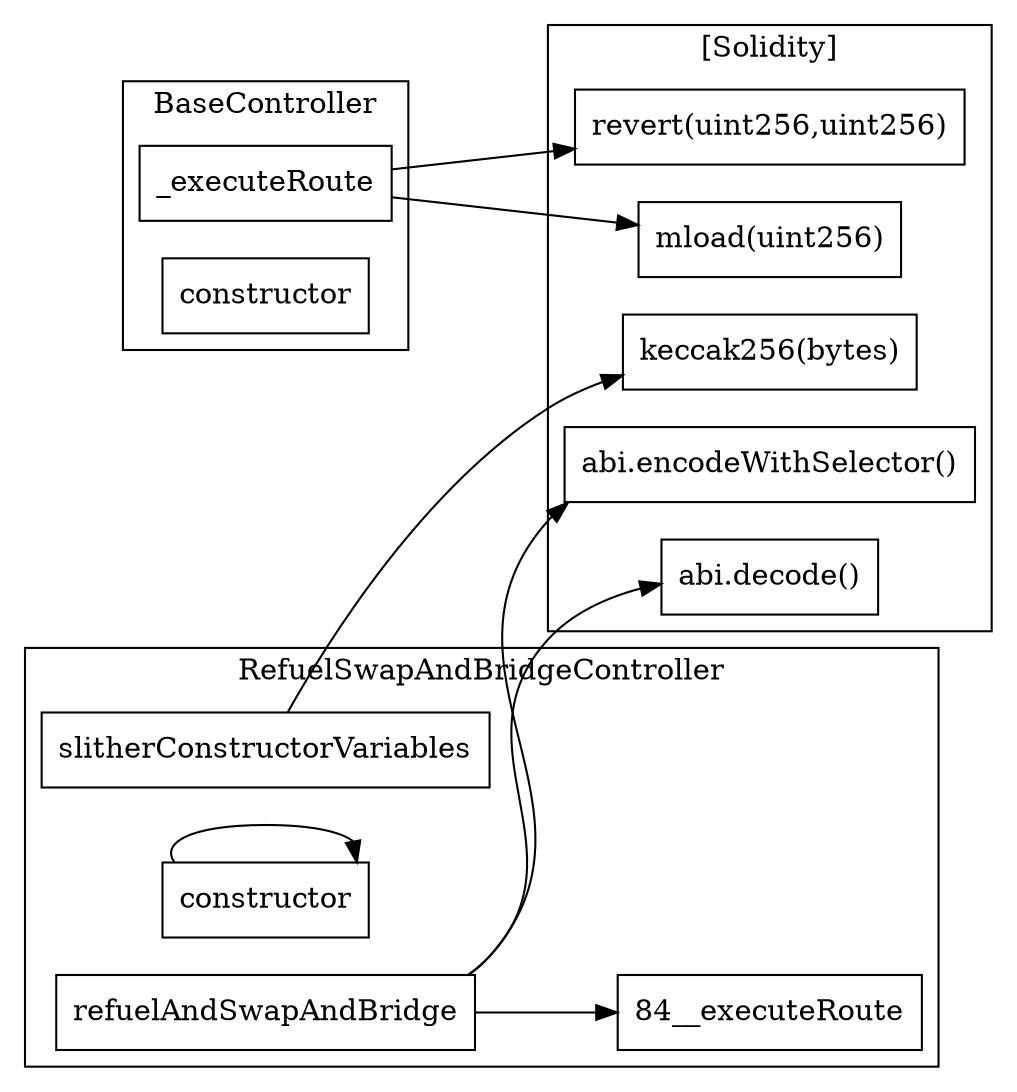 strict digraph {
rankdir="LR"
node [shape=box]
subgraph cluster_169_BaseController {
label = "BaseController"
"169__executeRoute" [label="_executeRoute"]
"169_constructor" [label="constructor"]
}subgraph cluster_84_RefuelSwapAndBridgeController {
label = "RefuelSwapAndBridgeController"
"84_refuelAndSwapAndBridge" [label="refuelAndSwapAndBridge"]
"84_constructor" [label="constructor"]
"84_slitherConstructorVariables" [label="slitherConstructorVariables"]
"84_constructor" -> "84_constructor"
"84_refuelAndSwapAndBridge" -> "84__executeRoute"
}subgraph cluster_solidity {
label = "[Solidity]"
"abi.encodeWithSelector()" 
"mload(uint256)" 
"abi.decode()" 
"keccak256(bytes)" 
"revert(uint256,uint256)" 
"169__executeRoute" -> "mload(uint256)"
"84_refuelAndSwapAndBridge" -> "abi.encodeWithSelector()"
"84_slitherConstructorVariables" -> "keccak256(bytes)"
"84_refuelAndSwapAndBridge" -> "abi.decode()"
"169__executeRoute" -> "revert(uint256,uint256)"
}
}